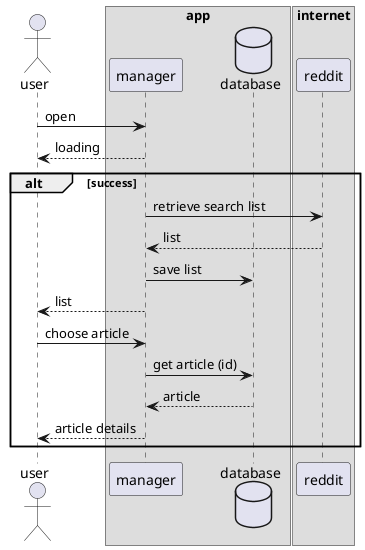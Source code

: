 @startuml
actor user

box "app"
participant manager
database database
endbox

box "internet"
participant reddit
endbox


user -> manager : open
manager --> user : loading
alt success
manager -> reddit : retrieve search list
reddit --> manager : list
manager -> database : save list
manager --> user: list
user -> manager : choose article
manager -> database : get article (id)
database --> manager : article
manager --> user : article details
end


@enduml